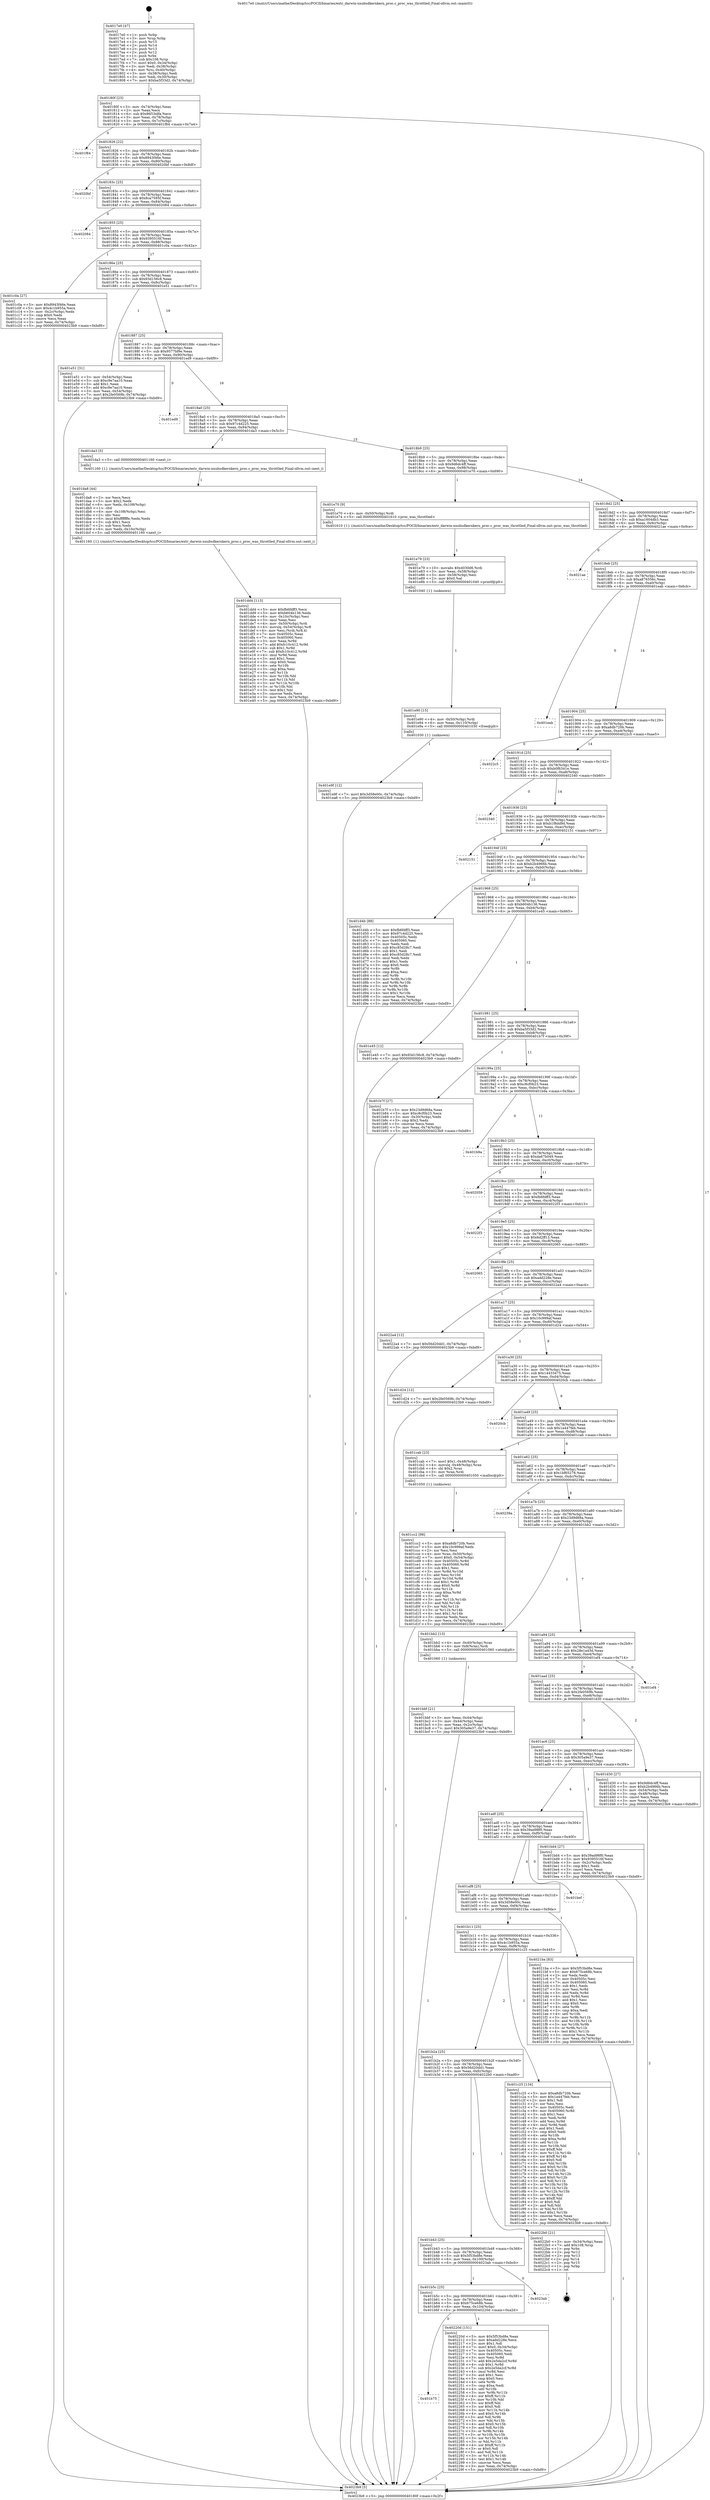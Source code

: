 digraph "0x4017e0" {
  label = "0x4017e0 (/mnt/c/Users/mathe/Desktop/tcc/POCII/binaries/extr_darwin-xnubsdkernkern_proc.c_proc_was_throttled_Final-ollvm.out::main(0))"
  labelloc = "t"
  node[shape=record]

  Entry [label="",width=0.3,height=0.3,shape=circle,fillcolor=black,style=filled]
  "0x40180f" [label="{
     0x40180f [23]\l
     | [instrs]\l
     &nbsp;&nbsp;0x40180f \<+3\>: mov -0x74(%rbp),%eax\l
     &nbsp;&nbsp;0x401812 \<+2\>: mov %eax,%ecx\l
     &nbsp;&nbsp;0x401814 \<+6\>: sub $0x86f1bdfa,%ecx\l
     &nbsp;&nbsp;0x40181a \<+3\>: mov %eax,-0x78(%rbp)\l
     &nbsp;&nbsp;0x40181d \<+3\>: mov %ecx,-0x7c(%rbp)\l
     &nbsp;&nbsp;0x401820 \<+6\>: je 0000000000401f84 \<main+0x7a4\>\l
  }"]
  "0x401f84" [label="{
     0x401f84\l
  }", style=dashed]
  "0x401826" [label="{
     0x401826 [22]\l
     | [instrs]\l
     &nbsp;&nbsp;0x401826 \<+5\>: jmp 000000000040182b \<main+0x4b\>\l
     &nbsp;&nbsp;0x40182b \<+3\>: mov -0x78(%rbp),%eax\l
     &nbsp;&nbsp;0x40182e \<+5\>: sub $0x8943f46e,%eax\l
     &nbsp;&nbsp;0x401833 \<+3\>: mov %eax,-0x80(%rbp)\l
     &nbsp;&nbsp;0x401836 \<+6\>: je 00000000004020bf \<main+0x8df\>\l
  }"]
  Exit [label="",width=0.3,height=0.3,shape=circle,fillcolor=black,style=filled,peripheries=2]
  "0x4020bf" [label="{
     0x4020bf\l
  }", style=dashed]
  "0x40183c" [label="{
     0x40183c [25]\l
     | [instrs]\l
     &nbsp;&nbsp;0x40183c \<+5\>: jmp 0000000000401841 \<main+0x61\>\l
     &nbsp;&nbsp;0x401841 \<+3\>: mov -0x78(%rbp),%eax\l
     &nbsp;&nbsp;0x401844 \<+5\>: sub $0x8ca7595f,%eax\l
     &nbsp;&nbsp;0x401849 \<+6\>: mov %eax,-0x84(%rbp)\l
     &nbsp;&nbsp;0x40184f \<+6\>: je 0000000000402084 \<main+0x8a4\>\l
  }"]
  "0x401b75" [label="{
     0x401b75\l
  }", style=dashed]
  "0x402084" [label="{
     0x402084\l
  }", style=dashed]
  "0x401855" [label="{
     0x401855 [25]\l
     | [instrs]\l
     &nbsp;&nbsp;0x401855 \<+5\>: jmp 000000000040185a \<main+0x7a\>\l
     &nbsp;&nbsp;0x40185a \<+3\>: mov -0x78(%rbp),%eax\l
     &nbsp;&nbsp;0x40185d \<+5\>: sub $0x9395516f,%eax\l
     &nbsp;&nbsp;0x401862 \<+6\>: mov %eax,-0x88(%rbp)\l
     &nbsp;&nbsp;0x401868 \<+6\>: je 0000000000401c0a \<main+0x42a\>\l
  }"]
  "0x40220d" [label="{
     0x40220d [151]\l
     | [instrs]\l
     &nbsp;&nbsp;0x40220d \<+5\>: mov $0x5f53bd8e,%eax\l
     &nbsp;&nbsp;0x402212 \<+5\>: mov $0xadd228e,%ecx\l
     &nbsp;&nbsp;0x402217 \<+2\>: mov $0x1,%dl\l
     &nbsp;&nbsp;0x402219 \<+7\>: movl $0x0,-0x34(%rbp)\l
     &nbsp;&nbsp;0x402220 \<+7\>: mov 0x40505c,%esi\l
     &nbsp;&nbsp;0x402227 \<+7\>: mov 0x405060,%edi\l
     &nbsp;&nbsp;0x40222e \<+3\>: mov %esi,%r8d\l
     &nbsp;&nbsp;0x402231 \<+7\>: add $0x2e5da2cf,%r8d\l
     &nbsp;&nbsp;0x402238 \<+4\>: sub $0x1,%r8d\l
     &nbsp;&nbsp;0x40223c \<+7\>: sub $0x2e5da2cf,%r8d\l
     &nbsp;&nbsp;0x402243 \<+4\>: imul %r8d,%esi\l
     &nbsp;&nbsp;0x402247 \<+3\>: and $0x1,%esi\l
     &nbsp;&nbsp;0x40224a \<+3\>: cmp $0x0,%esi\l
     &nbsp;&nbsp;0x40224d \<+4\>: sete %r9b\l
     &nbsp;&nbsp;0x402251 \<+3\>: cmp $0xa,%edi\l
     &nbsp;&nbsp;0x402254 \<+4\>: setl %r10b\l
     &nbsp;&nbsp;0x402258 \<+3\>: mov %r9b,%r11b\l
     &nbsp;&nbsp;0x40225b \<+4\>: xor $0xff,%r11b\l
     &nbsp;&nbsp;0x40225f \<+3\>: mov %r10b,%bl\l
     &nbsp;&nbsp;0x402262 \<+3\>: xor $0xff,%bl\l
     &nbsp;&nbsp;0x402265 \<+3\>: xor $0x0,%dl\l
     &nbsp;&nbsp;0x402268 \<+3\>: mov %r11b,%r14b\l
     &nbsp;&nbsp;0x40226b \<+4\>: and $0x0,%r14b\l
     &nbsp;&nbsp;0x40226f \<+3\>: and %dl,%r9b\l
     &nbsp;&nbsp;0x402272 \<+3\>: mov %bl,%r15b\l
     &nbsp;&nbsp;0x402275 \<+4\>: and $0x0,%r15b\l
     &nbsp;&nbsp;0x402279 \<+3\>: and %dl,%r10b\l
     &nbsp;&nbsp;0x40227c \<+3\>: or %r9b,%r14b\l
     &nbsp;&nbsp;0x40227f \<+3\>: or %r10b,%r15b\l
     &nbsp;&nbsp;0x402282 \<+3\>: xor %r15b,%r14b\l
     &nbsp;&nbsp;0x402285 \<+3\>: or %bl,%r11b\l
     &nbsp;&nbsp;0x402288 \<+4\>: xor $0xff,%r11b\l
     &nbsp;&nbsp;0x40228c \<+3\>: or $0x0,%dl\l
     &nbsp;&nbsp;0x40228f \<+3\>: and %dl,%r11b\l
     &nbsp;&nbsp;0x402292 \<+3\>: or %r11b,%r14b\l
     &nbsp;&nbsp;0x402295 \<+4\>: test $0x1,%r14b\l
     &nbsp;&nbsp;0x402299 \<+3\>: cmovne %ecx,%eax\l
     &nbsp;&nbsp;0x40229c \<+3\>: mov %eax,-0x74(%rbp)\l
     &nbsp;&nbsp;0x40229f \<+5\>: jmp 00000000004023b9 \<main+0xbd9\>\l
  }"]
  "0x401c0a" [label="{
     0x401c0a [27]\l
     | [instrs]\l
     &nbsp;&nbsp;0x401c0a \<+5\>: mov $0x8943f46e,%eax\l
     &nbsp;&nbsp;0x401c0f \<+5\>: mov $0x4c1b955a,%ecx\l
     &nbsp;&nbsp;0x401c14 \<+3\>: mov -0x2c(%rbp),%edx\l
     &nbsp;&nbsp;0x401c17 \<+3\>: cmp $0x0,%edx\l
     &nbsp;&nbsp;0x401c1a \<+3\>: cmove %ecx,%eax\l
     &nbsp;&nbsp;0x401c1d \<+3\>: mov %eax,-0x74(%rbp)\l
     &nbsp;&nbsp;0x401c20 \<+5\>: jmp 00000000004023b9 \<main+0xbd9\>\l
  }"]
  "0x40186e" [label="{
     0x40186e [25]\l
     | [instrs]\l
     &nbsp;&nbsp;0x40186e \<+5\>: jmp 0000000000401873 \<main+0x93\>\l
     &nbsp;&nbsp;0x401873 \<+3\>: mov -0x78(%rbp),%eax\l
     &nbsp;&nbsp;0x401876 \<+5\>: sub $0x93d156c8,%eax\l
     &nbsp;&nbsp;0x40187b \<+6\>: mov %eax,-0x8c(%rbp)\l
     &nbsp;&nbsp;0x401881 \<+6\>: je 0000000000401e51 \<main+0x671\>\l
  }"]
  "0x401b5c" [label="{
     0x401b5c [25]\l
     | [instrs]\l
     &nbsp;&nbsp;0x401b5c \<+5\>: jmp 0000000000401b61 \<main+0x381\>\l
     &nbsp;&nbsp;0x401b61 \<+3\>: mov -0x78(%rbp),%eax\l
     &nbsp;&nbsp;0x401b64 \<+5\>: sub $0x675ce68b,%eax\l
     &nbsp;&nbsp;0x401b69 \<+6\>: mov %eax,-0x104(%rbp)\l
     &nbsp;&nbsp;0x401b6f \<+6\>: je 000000000040220d \<main+0xa2d\>\l
  }"]
  "0x401e51" [label="{
     0x401e51 [31]\l
     | [instrs]\l
     &nbsp;&nbsp;0x401e51 \<+3\>: mov -0x54(%rbp),%eax\l
     &nbsp;&nbsp;0x401e54 \<+5\>: sub $0xc9e7aa10,%eax\l
     &nbsp;&nbsp;0x401e59 \<+3\>: add $0x1,%eax\l
     &nbsp;&nbsp;0x401e5c \<+5\>: add $0xc9e7aa10,%eax\l
     &nbsp;&nbsp;0x401e61 \<+3\>: mov %eax,-0x54(%rbp)\l
     &nbsp;&nbsp;0x401e64 \<+7\>: movl $0x2fe0569b,-0x74(%rbp)\l
     &nbsp;&nbsp;0x401e6b \<+5\>: jmp 00000000004023b9 \<main+0xbd9\>\l
  }"]
  "0x401887" [label="{
     0x401887 [25]\l
     | [instrs]\l
     &nbsp;&nbsp;0x401887 \<+5\>: jmp 000000000040188c \<main+0xac\>\l
     &nbsp;&nbsp;0x40188c \<+3\>: mov -0x78(%rbp),%eax\l
     &nbsp;&nbsp;0x40188f \<+5\>: sub $0x9577bf9e,%eax\l
     &nbsp;&nbsp;0x401894 \<+6\>: mov %eax,-0x90(%rbp)\l
     &nbsp;&nbsp;0x40189a \<+6\>: je 0000000000401ed9 \<main+0x6f9\>\l
  }"]
  "0x4023ab" [label="{
     0x4023ab\l
  }", style=dashed]
  "0x401ed9" [label="{
     0x401ed9\l
  }", style=dashed]
  "0x4018a0" [label="{
     0x4018a0 [25]\l
     | [instrs]\l
     &nbsp;&nbsp;0x4018a0 \<+5\>: jmp 00000000004018a5 \<main+0xc5\>\l
     &nbsp;&nbsp;0x4018a5 \<+3\>: mov -0x78(%rbp),%eax\l
     &nbsp;&nbsp;0x4018a8 \<+5\>: sub $0x97c4d225,%eax\l
     &nbsp;&nbsp;0x4018ad \<+6\>: mov %eax,-0x94(%rbp)\l
     &nbsp;&nbsp;0x4018b3 \<+6\>: je 0000000000401da3 \<main+0x5c3\>\l
  }"]
  "0x401b43" [label="{
     0x401b43 [25]\l
     | [instrs]\l
     &nbsp;&nbsp;0x401b43 \<+5\>: jmp 0000000000401b48 \<main+0x368\>\l
     &nbsp;&nbsp;0x401b48 \<+3\>: mov -0x78(%rbp),%eax\l
     &nbsp;&nbsp;0x401b4b \<+5\>: sub $0x5f53bd8e,%eax\l
     &nbsp;&nbsp;0x401b50 \<+6\>: mov %eax,-0x100(%rbp)\l
     &nbsp;&nbsp;0x401b56 \<+6\>: je 00000000004023ab \<main+0xbcb\>\l
  }"]
  "0x401da3" [label="{
     0x401da3 [5]\l
     | [instrs]\l
     &nbsp;&nbsp;0x401da3 \<+5\>: call 0000000000401160 \<next_i\>\l
     | [calls]\l
     &nbsp;&nbsp;0x401160 \{1\} (/mnt/c/Users/mathe/Desktop/tcc/POCII/binaries/extr_darwin-xnubsdkernkern_proc.c_proc_was_throttled_Final-ollvm.out::next_i)\l
  }"]
  "0x4018b9" [label="{
     0x4018b9 [25]\l
     | [instrs]\l
     &nbsp;&nbsp;0x4018b9 \<+5\>: jmp 00000000004018be \<main+0xde\>\l
     &nbsp;&nbsp;0x4018be \<+3\>: mov -0x78(%rbp),%eax\l
     &nbsp;&nbsp;0x4018c1 \<+5\>: sub $0x9d6dc4ff,%eax\l
     &nbsp;&nbsp;0x4018c6 \<+6\>: mov %eax,-0x98(%rbp)\l
     &nbsp;&nbsp;0x4018cc \<+6\>: je 0000000000401e70 \<main+0x690\>\l
  }"]
  "0x4022b0" [label="{
     0x4022b0 [21]\l
     | [instrs]\l
     &nbsp;&nbsp;0x4022b0 \<+3\>: mov -0x34(%rbp),%eax\l
     &nbsp;&nbsp;0x4022b3 \<+7\>: add $0x108,%rsp\l
     &nbsp;&nbsp;0x4022ba \<+1\>: pop %rbx\l
     &nbsp;&nbsp;0x4022bb \<+2\>: pop %r12\l
     &nbsp;&nbsp;0x4022bd \<+2\>: pop %r13\l
     &nbsp;&nbsp;0x4022bf \<+2\>: pop %r14\l
     &nbsp;&nbsp;0x4022c1 \<+2\>: pop %r15\l
     &nbsp;&nbsp;0x4022c3 \<+1\>: pop %rbp\l
     &nbsp;&nbsp;0x4022c4 \<+1\>: ret\l
  }"]
  "0x401e70" [label="{
     0x401e70 [9]\l
     | [instrs]\l
     &nbsp;&nbsp;0x401e70 \<+4\>: mov -0x50(%rbp),%rdi\l
     &nbsp;&nbsp;0x401e74 \<+5\>: call 0000000000401610 \<proc_was_throttled\>\l
     | [calls]\l
     &nbsp;&nbsp;0x401610 \{1\} (/mnt/c/Users/mathe/Desktop/tcc/POCII/binaries/extr_darwin-xnubsdkernkern_proc.c_proc_was_throttled_Final-ollvm.out::proc_was_throttled)\l
  }"]
  "0x4018d2" [label="{
     0x4018d2 [25]\l
     | [instrs]\l
     &nbsp;&nbsp;0x4018d2 \<+5\>: jmp 00000000004018d7 \<main+0xf7\>\l
     &nbsp;&nbsp;0x4018d7 \<+3\>: mov -0x78(%rbp),%eax\l
     &nbsp;&nbsp;0x4018da \<+5\>: sub $0xa1604db3,%eax\l
     &nbsp;&nbsp;0x4018df \<+6\>: mov %eax,-0x9c(%rbp)\l
     &nbsp;&nbsp;0x4018e5 \<+6\>: je 00000000004021ae \<main+0x9ce\>\l
  }"]
  "0x401e9f" [label="{
     0x401e9f [12]\l
     | [instrs]\l
     &nbsp;&nbsp;0x401e9f \<+7\>: movl $0x3d58e00c,-0x74(%rbp)\l
     &nbsp;&nbsp;0x401ea6 \<+5\>: jmp 00000000004023b9 \<main+0xbd9\>\l
  }"]
  "0x4021ae" [label="{
     0x4021ae\l
  }", style=dashed]
  "0x4018eb" [label="{
     0x4018eb [25]\l
     | [instrs]\l
     &nbsp;&nbsp;0x4018eb \<+5\>: jmp 00000000004018f0 \<main+0x110\>\l
     &nbsp;&nbsp;0x4018f0 \<+3\>: mov -0x78(%rbp),%eax\l
     &nbsp;&nbsp;0x4018f3 \<+5\>: sub $0xa876556c,%eax\l
     &nbsp;&nbsp;0x4018f8 \<+6\>: mov %eax,-0xa0(%rbp)\l
     &nbsp;&nbsp;0x4018fe \<+6\>: je 0000000000401eab \<main+0x6cb\>\l
  }"]
  "0x401e90" [label="{
     0x401e90 [15]\l
     | [instrs]\l
     &nbsp;&nbsp;0x401e90 \<+4\>: mov -0x50(%rbp),%rdi\l
     &nbsp;&nbsp;0x401e94 \<+6\>: mov %eax,-0x110(%rbp)\l
     &nbsp;&nbsp;0x401e9a \<+5\>: call 0000000000401030 \<free@plt\>\l
     | [calls]\l
     &nbsp;&nbsp;0x401030 \{1\} (unknown)\l
  }"]
  "0x401eab" [label="{
     0x401eab\l
  }", style=dashed]
  "0x401904" [label="{
     0x401904 [25]\l
     | [instrs]\l
     &nbsp;&nbsp;0x401904 \<+5\>: jmp 0000000000401909 \<main+0x129\>\l
     &nbsp;&nbsp;0x401909 \<+3\>: mov -0x78(%rbp),%eax\l
     &nbsp;&nbsp;0x40190c \<+5\>: sub $0xa8db720b,%eax\l
     &nbsp;&nbsp;0x401911 \<+6\>: mov %eax,-0xa4(%rbp)\l
     &nbsp;&nbsp;0x401917 \<+6\>: je 00000000004022c5 \<main+0xae5\>\l
  }"]
  "0x401e79" [label="{
     0x401e79 [23]\l
     | [instrs]\l
     &nbsp;&nbsp;0x401e79 \<+10\>: movabs $0x4030d6,%rdi\l
     &nbsp;&nbsp;0x401e83 \<+3\>: mov %eax,-0x58(%rbp)\l
     &nbsp;&nbsp;0x401e86 \<+3\>: mov -0x58(%rbp),%esi\l
     &nbsp;&nbsp;0x401e89 \<+2\>: mov $0x0,%al\l
     &nbsp;&nbsp;0x401e8b \<+5\>: call 0000000000401040 \<printf@plt\>\l
     | [calls]\l
     &nbsp;&nbsp;0x401040 \{1\} (unknown)\l
  }"]
  "0x4022c5" [label="{
     0x4022c5\l
  }", style=dashed]
  "0x40191d" [label="{
     0x40191d [25]\l
     | [instrs]\l
     &nbsp;&nbsp;0x40191d \<+5\>: jmp 0000000000401922 \<main+0x142\>\l
     &nbsp;&nbsp;0x401922 \<+3\>: mov -0x78(%rbp),%eax\l
     &nbsp;&nbsp;0x401925 \<+5\>: sub $0xb0f6341e,%eax\l
     &nbsp;&nbsp;0x40192a \<+6\>: mov %eax,-0xa8(%rbp)\l
     &nbsp;&nbsp;0x401930 \<+6\>: je 0000000000402340 \<main+0xb60\>\l
  }"]
  "0x401dd4" [label="{
     0x401dd4 [113]\l
     | [instrs]\l
     &nbsp;&nbsp;0x401dd4 \<+5\>: mov $0xfb6fdff3,%ecx\l
     &nbsp;&nbsp;0x401dd9 \<+5\>: mov $0xb604b136,%edx\l
     &nbsp;&nbsp;0x401dde \<+6\>: mov -0x10c(%rbp),%esi\l
     &nbsp;&nbsp;0x401de4 \<+3\>: imul %eax,%esi\l
     &nbsp;&nbsp;0x401de7 \<+4\>: mov -0x50(%rbp),%rdi\l
     &nbsp;&nbsp;0x401deb \<+4\>: movslq -0x54(%rbp),%r8\l
     &nbsp;&nbsp;0x401def \<+4\>: mov %esi,(%rdi,%r8,4)\l
     &nbsp;&nbsp;0x401df3 \<+7\>: mov 0x40505c,%eax\l
     &nbsp;&nbsp;0x401dfa \<+7\>: mov 0x405060,%esi\l
     &nbsp;&nbsp;0x401e01 \<+3\>: mov %eax,%r9d\l
     &nbsp;&nbsp;0x401e04 \<+7\>: add $0xfc10c412,%r9d\l
     &nbsp;&nbsp;0x401e0b \<+4\>: sub $0x1,%r9d\l
     &nbsp;&nbsp;0x401e0f \<+7\>: sub $0xfc10c412,%r9d\l
     &nbsp;&nbsp;0x401e16 \<+4\>: imul %r9d,%eax\l
     &nbsp;&nbsp;0x401e1a \<+3\>: and $0x1,%eax\l
     &nbsp;&nbsp;0x401e1d \<+3\>: cmp $0x0,%eax\l
     &nbsp;&nbsp;0x401e20 \<+4\>: sete %r10b\l
     &nbsp;&nbsp;0x401e24 \<+3\>: cmp $0xa,%esi\l
     &nbsp;&nbsp;0x401e27 \<+4\>: setl %r11b\l
     &nbsp;&nbsp;0x401e2b \<+3\>: mov %r10b,%bl\l
     &nbsp;&nbsp;0x401e2e \<+3\>: and %r11b,%bl\l
     &nbsp;&nbsp;0x401e31 \<+3\>: xor %r11b,%r10b\l
     &nbsp;&nbsp;0x401e34 \<+3\>: or %r10b,%bl\l
     &nbsp;&nbsp;0x401e37 \<+3\>: test $0x1,%bl\l
     &nbsp;&nbsp;0x401e3a \<+3\>: cmovne %edx,%ecx\l
     &nbsp;&nbsp;0x401e3d \<+3\>: mov %ecx,-0x74(%rbp)\l
     &nbsp;&nbsp;0x401e40 \<+5\>: jmp 00000000004023b9 \<main+0xbd9\>\l
  }"]
  "0x402340" [label="{
     0x402340\l
  }", style=dashed]
  "0x401936" [label="{
     0x401936 [25]\l
     | [instrs]\l
     &nbsp;&nbsp;0x401936 \<+5\>: jmp 000000000040193b \<main+0x15b\>\l
     &nbsp;&nbsp;0x40193b \<+3\>: mov -0x78(%rbp),%eax\l
     &nbsp;&nbsp;0x40193e \<+5\>: sub $0xb1f8dd9d,%eax\l
     &nbsp;&nbsp;0x401943 \<+6\>: mov %eax,-0xac(%rbp)\l
     &nbsp;&nbsp;0x401949 \<+6\>: je 0000000000402151 \<main+0x971\>\l
  }"]
  "0x401da8" [label="{
     0x401da8 [44]\l
     | [instrs]\l
     &nbsp;&nbsp;0x401da8 \<+2\>: xor %ecx,%ecx\l
     &nbsp;&nbsp;0x401daa \<+5\>: mov $0x2,%edx\l
     &nbsp;&nbsp;0x401daf \<+6\>: mov %edx,-0x108(%rbp)\l
     &nbsp;&nbsp;0x401db5 \<+1\>: cltd\l
     &nbsp;&nbsp;0x401db6 \<+6\>: mov -0x108(%rbp),%esi\l
     &nbsp;&nbsp;0x401dbc \<+2\>: idiv %esi\l
     &nbsp;&nbsp;0x401dbe \<+6\>: imul $0xfffffffe,%edx,%edx\l
     &nbsp;&nbsp;0x401dc4 \<+3\>: sub $0x1,%ecx\l
     &nbsp;&nbsp;0x401dc7 \<+2\>: sub %ecx,%edx\l
     &nbsp;&nbsp;0x401dc9 \<+6\>: mov %edx,-0x10c(%rbp)\l
     &nbsp;&nbsp;0x401dcf \<+5\>: call 0000000000401160 \<next_i\>\l
     | [calls]\l
     &nbsp;&nbsp;0x401160 \{1\} (/mnt/c/Users/mathe/Desktop/tcc/POCII/binaries/extr_darwin-xnubsdkernkern_proc.c_proc_was_throttled_Final-ollvm.out::next_i)\l
  }"]
  "0x402151" [label="{
     0x402151\l
  }", style=dashed]
  "0x40194f" [label="{
     0x40194f [25]\l
     | [instrs]\l
     &nbsp;&nbsp;0x40194f \<+5\>: jmp 0000000000401954 \<main+0x174\>\l
     &nbsp;&nbsp;0x401954 \<+3\>: mov -0x78(%rbp),%eax\l
     &nbsp;&nbsp;0x401957 \<+5\>: sub $0xb2b4966b,%eax\l
     &nbsp;&nbsp;0x40195c \<+6\>: mov %eax,-0xb0(%rbp)\l
     &nbsp;&nbsp;0x401962 \<+6\>: je 0000000000401d4b \<main+0x56b\>\l
  }"]
  "0x401cc2" [label="{
     0x401cc2 [98]\l
     | [instrs]\l
     &nbsp;&nbsp;0x401cc2 \<+5\>: mov $0xa8db720b,%ecx\l
     &nbsp;&nbsp;0x401cc7 \<+5\>: mov $0x10c999af,%edx\l
     &nbsp;&nbsp;0x401ccc \<+2\>: xor %esi,%esi\l
     &nbsp;&nbsp;0x401cce \<+4\>: mov %rax,-0x50(%rbp)\l
     &nbsp;&nbsp;0x401cd2 \<+7\>: movl $0x0,-0x54(%rbp)\l
     &nbsp;&nbsp;0x401cd9 \<+8\>: mov 0x40505c,%r8d\l
     &nbsp;&nbsp;0x401ce1 \<+8\>: mov 0x405060,%r9d\l
     &nbsp;&nbsp;0x401ce9 \<+3\>: sub $0x1,%esi\l
     &nbsp;&nbsp;0x401cec \<+3\>: mov %r8d,%r10d\l
     &nbsp;&nbsp;0x401cef \<+3\>: add %esi,%r10d\l
     &nbsp;&nbsp;0x401cf2 \<+4\>: imul %r10d,%r8d\l
     &nbsp;&nbsp;0x401cf6 \<+4\>: and $0x1,%r8d\l
     &nbsp;&nbsp;0x401cfa \<+4\>: cmp $0x0,%r8d\l
     &nbsp;&nbsp;0x401cfe \<+4\>: sete %r11b\l
     &nbsp;&nbsp;0x401d02 \<+4\>: cmp $0xa,%r9d\l
     &nbsp;&nbsp;0x401d06 \<+3\>: setl %bl\l
     &nbsp;&nbsp;0x401d09 \<+3\>: mov %r11b,%r14b\l
     &nbsp;&nbsp;0x401d0c \<+3\>: and %bl,%r14b\l
     &nbsp;&nbsp;0x401d0f \<+3\>: xor %bl,%r11b\l
     &nbsp;&nbsp;0x401d12 \<+3\>: or %r11b,%r14b\l
     &nbsp;&nbsp;0x401d15 \<+4\>: test $0x1,%r14b\l
     &nbsp;&nbsp;0x401d19 \<+3\>: cmovne %edx,%ecx\l
     &nbsp;&nbsp;0x401d1c \<+3\>: mov %ecx,-0x74(%rbp)\l
     &nbsp;&nbsp;0x401d1f \<+5\>: jmp 00000000004023b9 \<main+0xbd9\>\l
  }"]
  "0x401d4b" [label="{
     0x401d4b [88]\l
     | [instrs]\l
     &nbsp;&nbsp;0x401d4b \<+5\>: mov $0xfb6fdff3,%eax\l
     &nbsp;&nbsp;0x401d50 \<+5\>: mov $0x97c4d225,%ecx\l
     &nbsp;&nbsp;0x401d55 \<+7\>: mov 0x40505c,%edx\l
     &nbsp;&nbsp;0x401d5c \<+7\>: mov 0x405060,%esi\l
     &nbsp;&nbsp;0x401d63 \<+2\>: mov %edx,%edi\l
     &nbsp;&nbsp;0x401d65 \<+6\>: sub $0xc85d28c7,%edi\l
     &nbsp;&nbsp;0x401d6b \<+3\>: sub $0x1,%edi\l
     &nbsp;&nbsp;0x401d6e \<+6\>: add $0xc85d28c7,%edi\l
     &nbsp;&nbsp;0x401d74 \<+3\>: imul %edi,%edx\l
     &nbsp;&nbsp;0x401d77 \<+3\>: and $0x1,%edx\l
     &nbsp;&nbsp;0x401d7a \<+3\>: cmp $0x0,%edx\l
     &nbsp;&nbsp;0x401d7d \<+4\>: sete %r8b\l
     &nbsp;&nbsp;0x401d81 \<+3\>: cmp $0xa,%esi\l
     &nbsp;&nbsp;0x401d84 \<+4\>: setl %r9b\l
     &nbsp;&nbsp;0x401d88 \<+3\>: mov %r8b,%r10b\l
     &nbsp;&nbsp;0x401d8b \<+3\>: and %r9b,%r10b\l
     &nbsp;&nbsp;0x401d8e \<+3\>: xor %r9b,%r8b\l
     &nbsp;&nbsp;0x401d91 \<+3\>: or %r8b,%r10b\l
     &nbsp;&nbsp;0x401d94 \<+4\>: test $0x1,%r10b\l
     &nbsp;&nbsp;0x401d98 \<+3\>: cmovne %ecx,%eax\l
     &nbsp;&nbsp;0x401d9b \<+3\>: mov %eax,-0x74(%rbp)\l
     &nbsp;&nbsp;0x401d9e \<+5\>: jmp 00000000004023b9 \<main+0xbd9\>\l
  }"]
  "0x401968" [label="{
     0x401968 [25]\l
     | [instrs]\l
     &nbsp;&nbsp;0x401968 \<+5\>: jmp 000000000040196d \<main+0x18d\>\l
     &nbsp;&nbsp;0x40196d \<+3\>: mov -0x78(%rbp),%eax\l
     &nbsp;&nbsp;0x401970 \<+5\>: sub $0xb604b136,%eax\l
     &nbsp;&nbsp;0x401975 \<+6\>: mov %eax,-0xb4(%rbp)\l
     &nbsp;&nbsp;0x40197b \<+6\>: je 0000000000401e45 \<main+0x665\>\l
  }"]
  "0x401b2a" [label="{
     0x401b2a [25]\l
     | [instrs]\l
     &nbsp;&nbsp;0x401b2a \<+5\>: jmp 0000000000401b2f \<main+0x34f\>\l
     &nbsp;&nbsp;0x401b2f \<+3\>: mov -0x78(%rbp),%eax\l
     &nbsp;&nbsp;0x401b32 \<+5\>: sub $0x56d20dd1,%eax\l
     &nbsp;&nbsp;0x401b37 \<+6\>: mov %eax,-0xfc(%rbp)\l
     &nbsp;&nbsp;0x401b3d \<+6\>: je 00000000004022b0 \<main+0xad0\>\l
  }"]
  "0x401e45" [label="{
     0x401e45 [12]\l
     | [instrs]\l
     &nbsp;&nbsp;0x401e45 \<+7\>: movl $0x93d156c8,-0x74(%rbp)\l
     &nbsp;&nbsp;0x401e4c \<+5\>: jmp 00000000004023b9 \<main+0xbd9\>\l
  }"]
  "0x401981" [label="{
     0x401981 [25]\l
     | [instrs]\l
     &nbsp;&nbsp;0x401981 \<+5\>: jmp 0000000000401986 \<main+0x1a6\>\l
     &nbsp;&nbsp;0x401986 \<+3\>: mov -0x78(%rbp),%eax\l
     &nbsp;&nbsp;0x401989 \<+5\>: sub $0xba5f33d2,%eax\l
     &nbsp;&nbsp;0x40198e \<+6\>: mov %eax,-0xb8(%rbp)\l
     &nbsp;&nbsp;0x401994 \<+6\>: je 0000000000401b7f \<main+0x39f\>\l
  }"]
  "0x401c25" [label="{
     0x401c25 [134]\l
     | [instrs]\l
     &nbsp;&nbsp;0x401c25 \<+5\>: mov $0xa8db720b,%eax\l
     &nbsp;&nbsp;0x401c2a \<+5\>: mov $0x1a447feb,%ecx\l
     &nbsp;&nbsp;0x401c2f \<+2\>: mov $0x1,%dl\l
     &nbsp;&nbsp;0x401c31 \<+2\>: xor %esi,%esi\l
     &nbsp;&nbsp;0x401c33 \<+7\>: mov 0x40505c,%edi\l
     &nbsp;&nbsp;0x401c3a \<+8\>: mov 0x405060,%r8d\l
     &nbsp;&nbsp;0x401c42 \<+3\>: sub $0x1,%esi\l
     &nbsp;&nbsp;0x401c45 \<+3\>: mov %edi,%r9d\l
     &nbsp;&nbsp;0x401c48 \<+3\>: add %esi,%r9d\l
     &nbsp;&nbsp;0x401c4b \<+4\>: imul %r9d,%edi\l
     &nbsp;&nbsp;0x401c4f \<+3\>: and $0x1,%edi\l
     &nbsp;&nbsp;0x401c52 \<+3\>: cmp $0x0,%edi\l
     &nbsp;&nbsp;0x401c55 \<+4\>: sete %r10b\l
     &nbsp;&nbsp;0x401c59 \<+4\>: cmp $0xa,%r8d\l
     &nbsp;&nbsp;0x401c5d \<+4\>: setl %r11b\l
     &nbsp;&nbsp;0x401c61 \<+3\>: mov %r10b,%bl\l
     &nbsp;&nbsp;0x401c64 \<+3\>: xor $0xff,%bl\l
     &nbsp;&nbsp;0x401c67 \<+3\>: mov %r11b,%r14b\l
     &nbsp;&nbsp;0x401c6a \<+4\>: xor $0xff,%r14b\l
     &nbsp;&nbsp;0x401c6e \<+3\>: xor $0x0,%dl\l
     &nbsp;&nbsp;0x401c71 \<+3\>: mov %bl,%r15b\l
     &nbsp;&nbsp;0x401c74 \<+4\>: and $0x0,%r15b\l
     &nbsp;&nbsp;0x401c78 \<+3\>: and %dl,%r10b\l
     &nbsp;&nbsp;0x401c7b \<+3\>: mov %r14b,%r12b\l
     &nbsp;&nbsp;0x401c7e \<+4\>: and $0x0,%r12b\l
     &nbsp;&nbsp;0x401c82 \<+3\>: and %dl,%r11b\l
     &nbsp;&nbsp;0x401c85 \<+3\>: or %r10b,%r15b\l
     &nbsp;&nbsp;0x401c88 \<+3\>: or %r11b,%r12b\l
     &nbsp;&nbsp;0x401c8b \<+3\>: xor %r12b,%r15b\l
     &nbsp;&nbsp;0x401c8e \<+3\>: or %r14b,%bl\l
     &nbsp;&nbsp;0x401c91 \<+3\>: xor $0xff,%bl\l
     &nbsp;&nbsp;0x401c94 \<+3\>: or $0x0,%dl\l
     &nbsp;&nbsp;0x401c97 \<+2\>: and %dl,%bl\l
     &nbsp;&nbsp;0x401c99 \<+3\>: or %bl,%r15b\l
     &nbsp;&nbsp;0x401c9c \<+4\>: test $0x1,%r15b\l
     &nbsp;&nbsp;0x401ca0 \<+3\>: cmovne %ecx,%eax\l
     &nbsp;&nbsp;0x401ca3 \<+3\>: mov %eax,-0x74(%rbp)\l
     &nbsp;&nbsp;0x401ca6 \<+5\>: jmp 00000000004023b9 \<main+0xbd9\>\l
  }"]
  "0x401b7f" [label="{
     0x401b7f [27]\l
     | [instrs]\l
     &nbsp;&nbsp;0x401b7f \<+5\>: mov $0x23d9d68a,%eax\l
     &nbsp;&nbsp;0x401b84 \<+5\>: mov $0xc8cf0b23,%ecx\l
     &nbsp;&nbsp;0x401b89 \<+3\>: mov -0x30(%rbp),%edx\l
     &nbsp;&nbsp;0x401b8c \<+3\>: cmp $0x2,%edx\l
     &nbsp;&nbsp;0x401b8f \<+3\>: cmovne %ecx,%eax\l
     &nbsp;&nbsp;0x401b92 \<+3\>: mov %eax,-0x74(%rbp)\l
     &nbsp;&nbsp;0x401b95 \<+5\>: jmp 00000000004023b9 \<main+0xbd9\>\l
  }"]
  "0x40199a" [label="{
     0x40199a [25]\l
     | [instrs]\l
     &nbsp;&nbsp;0x40199a \<+5\>: jmp 000000000040199f \<main+0x1bf\>\l
     &nbsp;&nbsp;0x40199f \<+3\>: mov -0x78(%rbp),%eax\l
     &nbsp;&nbsp;0x4019a2 \<+5\>: sub $0xc8cf0b23,%eax\l
     &nbsp;&nbsp;0x4019a7 \<+6\>: mov %eax,-0xbc(%rbp)\l
     &nbsp;&nbsp;0x4019ad \<+6\>: je 0000000000401b9a \<main+0x3ba\>\l
  }"]
  "0x4023b9" [label="{
     0x4023b9 [5]\l
     | [instrs]\l
     &nbsp;&nbsp;0x4023b9 \<+5\>: jmp 000000000040180f \<main+0x2f\>\l
  }"]
  "0x4017e0" [label="{
     0x4017e0 [47]\l
     | [instrs]\l
     &nbsp;&nbsp;0x4017e0 \<+1\>: push %rbp\l
     &nbsp;&nbsp;0x4017e1 \<+3\>: mov %rsp,%rbp\l
     &nbsp;&nbsp;0x4017e4 \<+2\>: push %r15\l
     &nbsp;&nbsp;0x4017e6 \<+2\>: push %r14\l
     &nbsp;&nbsp;0x4017e8 \<+2\>: push %r13\l
     &nbsp;&nbsp;0x4017ea \<+2\>: push %r12\l
     &nbsp;&nbsp;0x4017ec \<+1\>: push %rbx\l
     &nbsp;&nbsp;0x4017ed \<+7\>: sub $0x108,%rsp\l
     &nbsp;&nbsp;0x4017f4 \<+7\>: movl $0x0,-0x34(%rbp)\l
     &nbsp;&nbsp;0x4017fb \<+3\>: mov %edi,-0x38(%rbp)\l
     &nbsp;&nbsp;0x4017fe \<+4\>: mov %rsi,-0x40(%rbp)\l
     &nbsp;&nbsp;0x401802 \<+3\>: mov -0x38(%rbp),%edi\l
     &nbsp;&nbsp;0x401805 \<+3\>: mov %edi,-0x30(%rbp)\l
     &nbsp;&nbsp;0x401808 \<+7\>: movl $0xba5f33d2,-0x74(%rbp)\l
  }"]
  "0x401b11" [label="{
     0x401b11 [25]\l
     | [instrs]\l
     &nbsp;&nbsp;0x401b11 \<+5\>: jmp 0000000000401b16 \<main+0x336\>\l
     &nbsp;&nbsp;0x401b16 \<+3\>: mov -0x78(%rbp),%eax\l
     &nbsp;&nbsp;0x401b19 \<+5\>: sub $0x4c1b955a,%eax\l
     &nbsp;&nbsp;0x401b1e \<+6\>: mov %eax,-0xf8(%rbp)\l
     &nbsp;&nbsp;0x401b24 \<+6\>: je 0000000000401c25 \<main+0x445\>\l
  }"]
  "0x401b9a" [label="{
     0x401b9a\l
  }", style=dashed]
  "0x4019b3" [label="{
     0x4019b3 [25]\l
     | [instrs]\l
     &nbsp;&nbsp;0x4019b3 \<+5\>: jmp 00000000004019b8 \<main+0x1d8\>\l
     &nbsp;&nbsp;0x4019b8 \<+3\>: mov -0x78(%rbp),%eax\l
     &nbsp;&nbsp;0x4019bb \<+5\>: sub $0xda67b049,%eax\l
     &nbsp;&nbsp;0x4019c0 \<+6\>: mov %eax,-0xc0(%rbp)\l
     &nbsp;&nbsp;0x4019c6 \<+6\>: je 0000000000402059 \<main+0x879\>\l
  }"]
  "0x4021ba" [label="{
     0x4021ba [83]\l
     | [instrs]\l
     &nbsp;&nbsp;0x4021ba \<+5\>: mov $0x5f53bd8e,%eax\l
     &nbsp;&nbsp;0x4021bf \<+5\>: mov $0x675ce68b,%ecx\l
     &nbsp;&nbsp;0x4021c4 \<+2\>: xor %edx,%edx\l
     &nbsp;&nbsp;0x4021c6 \<+7\>: mov 0x40505c,%esi\l
     &nbsp;&nbsp;0x4021cd \<+7\>: mov 0x405060,%edi\l
     &nbsp;&nbsp;0x4021d4 \<+3\>: sub $0x1,%edx\l
     &nbsp;&nbsp;0x4021d7 \<+3\>: mov %esi,%r8d\l
     &nbsp;&nbsp;0x4021da \<+3\>: add %edx,%r8d\l
     &nbsp;&nbsp;0x4021dd \<+4\>: imul %r8d,%esi\l
     &nbsp;&nbsp;0x4021e1 \<+3\>: and $0x1,%esi\l
     &nbsp;&nbsp;0x4021e4 \<+3\>: cmp $0x0,%esi\l
     &nbsp;&nbsp;0x4021e7 \<+4\>: sete %r9b\l
     &nbsp;&nbsp;0x4021eb \<+3\>: cmp $0xa,%edi\l
     &nbsp;&nbsp;0x4021ee \<+4\>: setl %r10b\l
     &nbsp;&nbsp;0x4021f2 \<+3\>: mov %r9b,%r11b\l
     &nbsp;&nbsp;0x4021f5 \<+3\>: and %r10b,%r11b\l
     &nbsp;&nbsp;0x4021f8 \<+3\>: xor %r10b,%r9b\l
     &nbsp;&nbsp;0x4021fb \<+3\>: or %r9b,%r11b\l
     &nbsp;&nbsp;0x4021fe \<+4\>: test $0x1,%r11b\l
     &nbsp;&nbsp;0x402202 \<+3\>: cmovne %ecx,%eax\l
     &nbsp;&nbsp;0x402205 \<+3\>: mov %eax,-0x74(%rbp)\l
     &nbsp;&nbsp;0x402208 \<+5\>: jmp 00000000004023b9 \<main+0xbd9\>\l
  }"]
  "0x402059" [label="{
     0x402059\l
  }", style=dashed]
  "0x4019cc" [label="{
     0x4019cc [25]\l
     | [instrs]\l
     &nbsp;&nbsp;0x4019cc \<+5\>: jmp 00000000004019d1 \<main+0x1f1\>\l
     &nbsp;&nbsp;0x4019d1 \<+3\>: mov -0x78(%rbp),%eax\l
     &nbsp;&nbsp;0x4019d4 \<+5\>: sub $0xfb6fdff3,%eax\l
     &nbsp;&nbsp;0x4019d9 \<+6\>: mov %eax,-0xc4(%rbp)\l
     &nbsp;&nbsp;0x4019df \<+6\>: je 00000000004022f3 \<main+0xb13\>\l
  }"]
  "0x401af8" [label="{
     0x401af8 [25]\l
     | [instrs]\l
     &nbsp;&nbsp;0x401af8 \<+5\>: jmp 0000000000401afd \<main+0x31d\>\l
     &nbsp;&nbsp;0x401afd \<+3\>: mov -0x78(%rbp),%eax\l
     &nbsp;&nbsp;0x401b00 \<+5\>: sub $0x3d58e00c,%eax\l
     &nbsp;&nbsp;0x401b05 \<+6\>: mov %eax,-0xf4(%rbp)\l
     &nbsp;&nbsp;0x401b0b \<+6\>: je 00000000004021ba \<main+0x9da\>\l
  }"]
  "0x4022f3" [label="{
     0x4022f3\l
  }", style=dashed]
  "0x4019e5" [label="{
     0x4019e5 [25]\l
     | [instrs]\l
     &nbsp;&nbsp;0x4019e5 \<+5\>: jmp 00000000004019ea \<main+0x20a\>\l
     &nbsp;&nbsp;0x4019ea \<+3\>: mov -0x78(%rbp),%eax\l
     &nbsp;&nbsp;0x4019ed \<+5\>: sub $0x6d2ff13,%eax\l
     &nbsp;&nbsp;0x4019f2 \<+6\>: mov %eax,-0xc8(%rbp)\l
     &nbsp;&nbsp;0x4019f8 \<+6\>: je 0000000000402065 \<main+0x885\>\l
  }"]
  "0x401bef" [label="{
     0x401bef\l
  }", style=dashed]
  "0x402065" [label="{
     0x402065\l
  }", style=dashed]
  "0x4019fe" [label="{
     0x4019fe [25]\l
     | [instrs]\l
     &nbsp;&nbsp;0x4019fe \<+5\>: jmp 0000000000401a03 \<main+0x223\>\l
     &nbsp;&nbsp;0x401a03 \<+3\>: mov -0x78(%rbp),%eax\l
     &nbsp;&nbsp;0x401a06 \<+5\>: sub $0xadd228e,%eax\l
     &nbsp;&nbsp;0x401a0b \<+6\>: mov %eax,-0xcc(%rbp)\l
     &nbsp;&nbsp;0x401a11 \<+6\>: je 00000000004022a4 \<main+0xac4\>\l
  }"]
  "0x401adf" [label="{
     0x401adf [25]\l
     | [instrs]\l
     &nbsp;&nbsp;0x401adf \<+5\>: jmp 0000000000401ae4 \<main+0x304\>\l
     &nbsp;&nbsp;0x401ae4 \<+3\>: mov -0x78(%rbp),%eax\l
     &nbsp;&nbsp;0x401ae7 \<+5\>: sub $0x39ad98f0,%eax\l
     &nbsp;&nbsp;0x401aec \<+6\>: mov %eax,-0xf0(%rbp)\l
     &nbsp;&nbsp;0x401af2 \<+6\>: je 0000000000401bef \<main+0x40f\>\l
  }"]
  "0x4022a4" [label="{
     0x4022a4 [12]\l
     | [instrs]\l
     &nbsp;&nbsp;0x4022a4 \<+7\>: movl $0x56d20dd1,-0x74(%rbp)\l
     &nbsp;&nbsp;0x4022ab \<+5\>: jmp 00000000004023b9 \<main+0xbd9\>\l
  }"]
  "0x401a17" [label="{
     0x401a17 [25]\l
     | [instrs]\l
     &nbsp;&nbsp;0x401a17 \<+5\>: jmp 0000000000401a1c \<main+0x23c\>\l
     &nbsp;&nbsp;0x401a1c \<+3\>: mov -0x78(%rbp),%eax\l
     &nbsp;&nbsp;0x401a1f \<+5\>: sub $0x10c999af,%eax\l
     &nbsp;&nbsp;0x401a24 \<+6\>: mov %eax,-0xd0(%rbp)\l
     &nbsp;&nbsp;0x401a2a \<+6\>: je 0000000000401d24 \<main+0x544\>\l
  }"]
  "0x401bd4" [label="{
     0x401bd4 [27]\l
     | [instrs]\l
     &nbsp;&nbsp;0x401bd4 \<+5\>: mov $0x39ad98f0,%eax\l
     &nbsp;&nbsp;0x401bd9 \<+5\>: mov $0x9395516f,%ecx\l
     &nbsp;&nbsp;0x401bde \<+3\>: mov -0x2c(%rbp),%edx\l
     &nbsp;&nbsp;0x401be1 \<+3\>: cmp $0x1,%edx\l
     &nbsp;&nbsp;0x401be4 \<+3\>: cmovl %ecx,%eax\l
     &nbsp;&nbsp;0x401be7 \<+3\>: mov %eax,-0x74(%rbp)\l
     &nbsp;&nbsp;0x401bea \<+5\>: jmp 00000000004023b9 \<main+0xbd9\>\l
  }"]
  "0x401d24" [label="{
     0x401d24 [12]\l
     | [instrs]\l
     &nbsp;&nbsp;0x401d24 \<+7\>: movl $0x2fe0569b,-0x74(%rbp)\l
     &nbsp;&nbsp;0x401d2b \<+5\>: jmp 00000000004023b9 \<main+0xbd9\>\l
  }"]
  "0x401a30" [label="{
     0x401a30 [25]\l
     | [instrs]\l
     &nbsp;&nbsp;0x401a30 \<+5\>: jmp 0000000000401a35 \<main+0x255\>\l
     &nbsp;&nbsp;0x401a35 \<+3\>: mov -0x78(%rbp),%eax\l
     &nbsp;&nbsp;0x401a38 \<+5\>: sub $0x14433475,%eax\l
     &nbsp;&nbsp;0x401a3d \<+6\>: mov %eax,-0xd4(%rbp)\l
     &nbsp;&nbsp;0x401a43 \<+6\>: je 00000000004020cb \<main+0x8eb\>\l
  }"]
  "0x401ac6" [label="{
     0x401ac6 [25]\l
     | [instrs]\l
     &nbsp;&nbsp;0x401ac6 \<+5\>: jmp 0000000000401acb \<main+0x2eb\>\l
     &nbsp;&nbsp;0x401acb \<+3\>: mov -0x78(%rbp),%eax\l
     &nbsp;&nbsp;0x401ace \<+5\>: sub $0x305a9e37,%eax\l
     &nbsp;&nbsp;0x401ad3 \<+6\>: mov %eax,-0xec(%rbp)\l
     &nbsp;&nbsp;0x401ad9 \<+6\>: je 0000000000401bd4 \<main+0x3f4\>\l
  }"]
  "0x4020cb" [label="{
     0x4020cb\l
  }", style=dashed]
  "0x401a49" [label="{
     0x401a49 [25]\l
     | [instrs]\l
     &nbsp;&nbsp;0x401a49 \<+5\>: jmp 0000000000401a4e \<main+0x26e\>\l
     &nbsp;&nbsp;0x401a4e \<+3\>: mov -0x78(%rbp),%eax\l
     &nbsp;&nbsp;0x401a51 \<+5\>: sub $0x1a447feb,%eax\l
     &nbsp;&nbsp;0x401a56 \<+6\>: mov %eax,-0xd8(%rbp)\l
     &nbsp;&nbsp;0x401a5c \<+6\>: je 0000000000401cab \<main+0x4cb\>\l
  }"]
  "0x401d30" [label="{
     0x401d30 [27]\l
     | [instrs]\l
     &nbsp;&nbsp;0x401d30 \<+5\>: mov $0x9d6dc4ff,%eax\l
     &nbsp;&nbsp;0x401d35 \<+5\>: mov $0xb2b4966b,%ecx\l
     &nbsp;&nbsp;0x401d3a \<+3\>: mov -0x54(%rbp),%edx\l
     &nbsp;&nbsp;0x401d3d \<+3\>: cmp -0x48(%rbp),%edx\l
     &nbsp;&nbsp;0x401d40 \<+3\>: cmovl %ecx,%eax\l
     &nbsp;&nbsp;0x401d43 \<+3\>: mov %eax,-0x74(%rbp)\l
     &nbsp;&nbsp;0x401d46 \<+5\>: jmp 00000000004023b9 \<main+0xbd9\>\l
  }"]
  "0x401cab" [label="{
     0x401cab [23]\l
     | [instrs]\l
     &nbsp;&nbsp;0x401cab \<+7\>: movl $0x1,-0x48(%rbp)\l
     &nbsp;&nbsp;0x401cb2 \<+4\>: movslq -0x48(%rbp),%rax\l
     &nbsp;&nbsp;0x401cb6 \<+4\>: shl $0x2,%rax\l
     &nbsp;&nbsp;0x401cba \<+3\>: mov %rax,%rdi\l
     &nbsp;&nbsp;0x401cbd \<+5\>: call 0000000000401050 \<malloc@plt\>\l
     | [calls]\l
     &nbsp;&nbsp;0x401050 \{1\} (unknown)\l
  }"]
  "0x401a62" [label="{
     0x401a62 [25]\l
     | [instrs]\l
     &nbsp;&nbsp;0x401a62 \<+5\>: jmp 0000000000401a67 \<main+0x287\>\l
     &nbsp;&nbsp;0x401a67 \<+3\>: mov -0x78(%rbp),%eax\l
     &nbsp;&nbsp;0x401a6a \<+5\>: sub $0x1bf65278,%eax\l
     &nbsp;&nbsp;0x401a6f \<+6\>: mov %eax,-0xdc(%rbp)\l
     &nbsp;&nbsp;0x401a75 \<+6\>: je 000000000040239a \<main+0xbba\>\l
  }"]
  "0x401aad" [label="{
     0x401aad [25]\l
     | [instrs]\l
     &nbsp;&nbsp;0x401aad \<+5\>: jmp 0000000000401ab2 \<main+0x2d2\>\l
     &nbsp;&nbsp;0x401ab2 \<+3\>: mov -0x78(%rbp),%eax\l
     &nbsp;&nbsp;0x401ab5 \<+5\>: sub $0x2fe0569b,%eax\l
     &nbsp;&nbsp;0x401aba \<+6\>: mov %eax,-0xe8(%rbp)\l
     &nbsp;&nbsp;0x401ac0 \<+6\>: je 0000000000401d30 \<main+0x550\>\l
  }"]
  "0x40239a" [label="{
     0x40239a\l
  }", style=dashed]
  "0x401a7b" [label="{
     0x401a7b [25]\l
     | [instrs]\l
     &nbsp;&nbsp;0x401a7b \<+5\>: jmp 0000000000401a80 \<main+0x2a0\>\l
     &nbsp;&nbsp;0x401a80 \<+3\>: mov -0x78(%rbp),%eax\l
     &nbsp;&nbsp;0x401a83 \<+5\>: sub $0x23d9d68a,%eax\l
     &nbsp;&nbsp;0x401a88 \<+6\>: mov %eax,-0xe0(%rbp)\l
     &nbsp;&nbsp;0x401a8e \<+6\>: je 0000000000401bb2 \<main+0x3d2\>\l
  }"]
  "0x401ef4" [label="{
     0x401ef4\l
  }", style=dashed]
  "0x401bb2" [label="{
     0x401bb2 [13]\l
     | [instrs]\l
     &nbsp;&nbsp;0x401bb2 \<+4\>: mov -0x40(%rbp),%rax\l
     &nbsp;&nbsp;0x401bb6 \<+4\>: mov 0x8(%rax),%rdi\l
     &nbsp;&nbsp;0x401bba \<+5\>: call 0000000000401060 \<atoi@plt\>\l
     | [calls]\l
     &nbsp;&nbsp;0x401060 \{1\} (unknown)\l
  }"]
  "0x401a94" [label="{
     0x401a94 [25]\l
     | [instrs]\l
     &nbsp;&nbsp;0x401a94 \<+5\>: jmp 0000000000401a99 \<main+0x2b9\>\l
     &nbsp;&nbsp;0x401a99 \<+3\>: mov -0x78(%rbp),%eax\l
     &nbsp;&nbsp;0x401a9c \<+5\>: sub $0x28e1a43d,%eax\l
     &nbsp;&nbsp;0x401aa1 \<+6\>: mov %eax,-0xe4(%rbp)\l
     &nbsp;&nbsp;0x401aa7 \<+6\>: je 0000000000401ef4 \<main+0x714\>\l
  }"]
  "0x401bbf" [label="{
     0x401bbf [21]\l
     | [instrs]\l
     &nbsp;&nbsp;0x401bbf \<+3\>: mov %eax,-0x44(%rbp)\l
     &nbsp;&nbsp;0x401bc2 \<+3\>: mov -0x44(%rbp),%eax\l
     &nbsp;&nbsp;0x401bc5 \<+3\>: mov %eax,-0x2c(%rbp)\l
     &nbsp;&nbsp;0x401bc8 \<+7\>: movl $0x305a9e37,-0x74(%rbp)\l
     &nbsp;&nbsp;0x401bcf \<+5\>: jmp 00000000004023b9 \<main+0xbd9\>\l
  }"]
  Entry -> "0x4017e0" [label=" 1"]
  "0x40180f" -> "0x401f84" [label=" 0"]
  "0x40180f" -> "0x401826" [label=" 18"]
  "0x4022b0" -> Exit [label=" 1"]
  "0x401826" -> "0x4020bf" [label=" 0"]
  "0x401826" -> "0x40183c" [label=" 18"]
  "0x4022a4" -> "0x4023b9" [label=" 1"]
  "0x40183c" -> "0x402084" [label=" 0"]
  "0x40183c" -> "0x401855" [label=" 18"]
  "0x40220d" -> "0x4023b9" [label=" 1"]
  "0x401855" -> "0x401c0a" [label=" 1"]
  "0x401855" -> "0x40186e" [label=" 17"]
  "0x401b5c" -> "0x401b75" [label=" 0"]
  "0x40186e" -> "0x401e51" [label=" 1"]
  "0x40186e" -> "0x401887" [label=" 16"]
  "0x401b5c" -> "0x40220d" [label=" 1"]
  "0x401887" -> "0x401ed9" [label=" 0"]
  "0x401887" -> "0x4018a0" [label=" 16"]
  "0x401b43" -> "0x401b5c" [label=" 1"]
  "0x4018a0" -> "0x401da3" [label=" 1"]
  "0x4018a0" -> "0x4018b9" [label=" 15"]
  "0x401b43" -> "0x4023ab" [label=" 0"]
  "0x4018b9" -> "0x401e70" [label=" 1"]
  "0x4018b9" -> "0x4018d2" [label=" 14"]
  "0x401b2a" -> "0x401b43" [label=" 1"]
  "0x4018d2" -> "0x4021ae" [label=" 0"]
  "0x4018d2" -> "0x4018eb" [label=" 14"]
  "0x401b2a" -> "0x4022b0" [label=" 1"]
  "0x4018eb" -> "0x401eab" [label=" 0"]
  "0x4018eb" -> "0x401904" [label=" 14"]
  "0x4021ba" -> "0x4023b9" [label=" 1"]
  "0x401904" -> "0x4022c5" [label=" 0"]
  "0x401904" -> "0x40191d" [label=" 14"]
  "0x401e9f" -> "0x4023b9" [label=" 1"]
  "0x40191d" -> "0x402340" [label=" 0"]
  "0x40191d" -> "0x401936" [label=" 14"]
  "0x401e90" -> "0x401e9f" [label=" 1"]
  "0x401936" -> "0x402151" [label=" 0"]
  "0x401936" -> "0x40194f" [label=" 14"]
  "0x401e79" -> "0x401e90" [label=" 1"]
  "0x40194f" -> "0x401d4b" [label=" 1"]
  "0x40194f" -> "0x401968" [label=" 13"]
  "0x401e70" -> "0x401e79" [label=" 1"]
  "0x401968" -> "0x401e45" [label=" 1"]
  "0x401968" -> "0x401981" [label=" 12"]
  "0x401e51" -> "0x4023b9" [label=" 1"]
  "0x401981" -> "0x401b7f" [label=" 1"]
  "0x401981" -> "0x40199a" [label=" 11"]
  "0x401b7f" -> "0x4023b9" [label=" 1"]
  "0x4017e0" -> "0x40180f" [label=" 1"]
  "0x4023b9" -> "0x40180f" [label=" 17"]
  "0x401e45" -> "0x4023b9" [label=" 1"]
  "0x40199a" -> "0x401b9a" [label=" 0"]
  "0x40199a" -> "0x4019b3" [label=" 11"]
  "0x401da8" -> "0x401dd4" [label=" 1"]
  "0x4019b3" -> "0x402059" [label=" 0"]
  "0x4019b3" -> "0x4019cc" [label=" 11"]
  "0x401da3" -> "0x401da8" [label=" 1"]
  "0x4019cc" -> "0x4022f3" [label=" 0"]
  "0x4019cc" -> "0x4019e5" [label=" 11"]
  "0x401d30" -> "0x4023b9" [label=" 2"]
  "0x4019e5" -> "0x402065" [label=" 0"]
  "0x4019e5" -> "0x4019fe" [label=" 11"]
  "0x401d24" -> "0x4023b9" [label=" 1"]
  "0x4019fe" -> "0x4022a4" [label=" 1"]
  "0x4019fe" -> "0x401a17" [label=" 10"]
  "0x401cab" -> "0x401cc2" [label=" 1"]
  "0x401a17" -> "0x401d24" [label=" 1"]
  "0x401a17" -> "0x401a30" [label=" 9"]
  "0x401c25" -> "0x4023b9" [label=" 1"]
  "0x401a30" -> "0x4020cb" [label=" 0"]
  "0x401a30" -> "0x401a49" [label=" 9"]
  "0x401b11" -> "0x401c25" [label=" 1"]
  "0x401a49" -> "0x401cab" [label=" 1"]
  "0x401a49" -> "0x401a62" [label=" 8"]
  "0x401dd4" -> "0x4023b9" [label=" 1"]
  "0x401a62" -> "0x40239a" [label=" 0"]
  "0x401a62" -> "0x401a7b" [label=" 8"]
  "0x401af8" -> "0x4021ba" [label=" 1"]
  "0x401a7b" -> "0x401bb2" [label=" 1"]
  "0x401a7b" -> "0x401a94" [label=" 7"]
  "0x401bb2" -> "0x401bbf" [label=" 1"]
  "0x401bbf" -> "0x4023b9" [label=" 1"]
  "0x401d4b" -> "0x4023b9" [label=" 1"]
  "0x401a94" -> "0x401ef4" [label=" 0"]
  "0x401a94" -> "0x401aad" [label=" 7"]
  "0x401af8" -> "0x401b11" [label=" 3"]
  "0x401aad" -> "0x401d30" [label=" 2"]
  "0x401aad" -> "0x401ac6" [label=" 5"]
  "0x401b11" -> "0x401b2a" [label=" 2"]
  "0x401ac6" -> "0x401bd4" [label=" 1"]
  "0x401ac6" -> "0x401adf" [label=" 4"]
  "0x401bd4" -> "0x4023b9" [label=" 1"]
  "0x401c0a" -> "0x4023b9" [label=" 1"]
  "0x401cc2" -> "0x4023b9" [label=" 1"]
  "0x401adf" -> "0x401bef" [label=" 0"]
  "0x401adf" -> "0x401af8" [label=" 4"]
}
